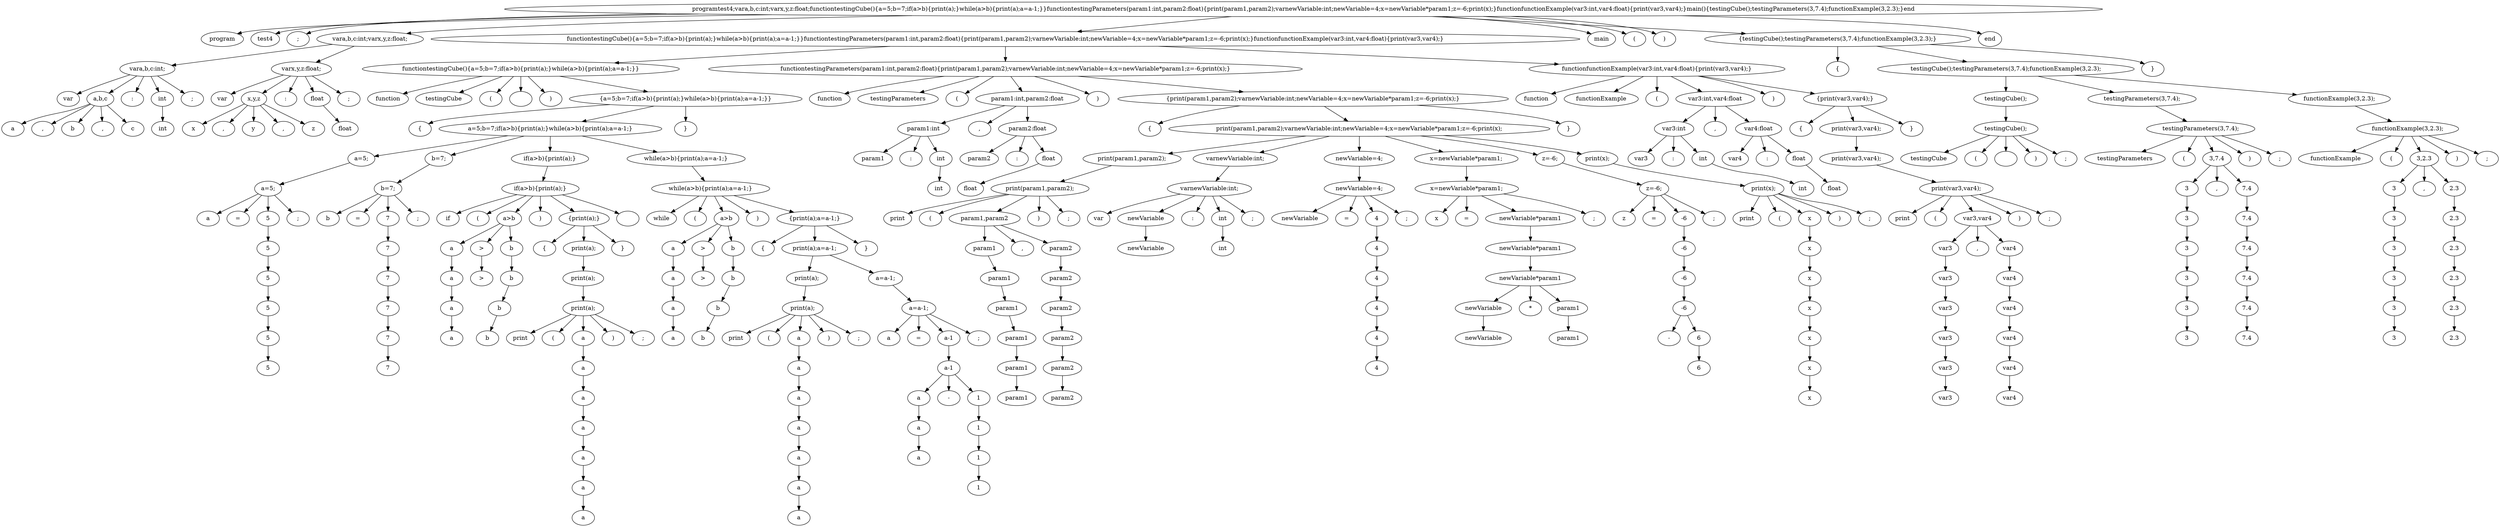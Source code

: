 digraph G {
  node1 [label="programtest4;vara,b,c:int;varx,y,z:float;functiontestingCube(){a=5;b=7;if(a>b){print(a);}while(a>b){print(a);a=a-1;}}functiontestingParameters(param1:int,param2:float){print(param1,param2);varnewVariable:int;newVariable=4;x=newVariable*param1;z=-6;print(x);}functionfunctionExample(var3:int,var4:float){print(var3,var4);}main(){testingCube();testingParameters(3,7.4);functionExample(3,2.3);}end"];
  node1 -> node2;
  node2 [label="program"];
  node1 -> node3;
  node3 [label="test4"];
  node1 -> node4;
  node4 [label=";"];
  node1 -> node5;
  node5 [label="vara,b,c:int;varx,y,z:float;"];
  node5 -> node6;
  node6 [label="vara,b,c:int;"];
  node6 -> node7;
  node7 [label="var"];
  node6 -> node8;
  node8 [label="a,b,c"];
  node8 -> node9;
  node9 [label="a"];
  node8 -> node10;
  node10 [label=","];
  node8 -> node11;
  node11 [label="b"];
  node8 -> node12;
  node12 [label=","];
  node8 -> node13;
  node13 [label="c"];
  node6 -> node14;
  node14 [label=":"];
  node6 -> node15;
  node15 [label="int"];
  node15 -> node16;
  node16 [label="int"];
  node6 -> node17;
  node17 [label=";"];
  node5 -> node18;
  node18 [label="varx,y,z:float;"];
  node18 -> node19;
  node19 [label="var"];
  node18 -> node20;
  node20 [label="x,y,z"];
  node20 -> node21;
  node21 [label="x"];
  node20 -> node22;
  node22 [label=","];
  node20 -> node23;
  node23 [label="y"];
  node20 -> node24;
  node24 [label=","];
  node20 -> node25;
  node25 [label="z"];
  node18 -> node26;
  node26 [label=":"];
  node18 -> node27;
  node27 [label="float"];
  node27 -> node28;
  node28 [label="float"];
  node18 -> node29;
  node29 [label=";"];
  node1 -> node30;
  node30 [label="functiontestingCube(){a=5;b=7;if(a>b){print(a);}while(a>b){print(a);a=a-1;}}functiontestingParameters(param1:int,param2:float){print(param1,param2);varnewVariable:int;newVariable=4;x=newVariable*param1;z=-6;print(x);}functionfunctionExample(var3:int,var4:float){print(var3,var4);}"];
  node30 -> node31;
  node31 [label="functiontestingCube(){a=5;b=7;if(a>b){print(a);}while(a>b){print(a);a=a-1;}}"];
  node31 -> node32;
  node32 [label="function"];
  node31 -> node33;
  node33 [label="testingCube"];
  node31 -> node34;
  node34 [label="("];
  node31 -> node35;
  node35 [label=""];
  node31 -> node36;
  node36 [label=")"];
  node31 -> node37;
  node37 [label="{a=5;b=7;if(a>b){print(a);}while(a>b){print(a);a=a-1;}}"];
  node37 -> node38;
  node38 [label="{"];
  node37 -> node39;
  node39 [label="a=5;b=7;if(a>b){print(a);}while(a>b){print(a);a=a-1;}"];
  node39 -> node40;
  node40 [label="a=5;"];
  node40 -> node41;
  node41 [label="a=5;"];
  node41 -> node42;
  node42 [label="a"];
  node41 -> node43;
  node43 [label="="];
  node41 -> node44;
  node44 [label="5"];
  node44 -> node45;
  node45 [label="5"];
  node45 -> node46;
  node46 [label="5"];
  node46 -> node47;
  node47 [label="5"];
  node47 -> node48;
  node48 [label="5"];
  node48 -> node49;
  node49 [label="5"];
  node41 -> node50;
  node50 [label=";"];
  node39 -> node51;
  node51 [label="b=7;"];
  node51 -> node52;
  node52 [label="b=7;"];
  node52 -> node53;
  node53 [label="b"];
  node52 -> node54;
  node54 [label="="];
  node52 -> node55;
  node55 [label="7"];
  node55 -> node56;
  node56 [label="7"];
  node56 -> node57;
  node57 [label="7"];
  node57 -> node58;
  node58 [label="7"];
  node58 -> node59;
  node59 [label="7"];
  node59 -> node60;
  node60 [label="7"];
  node52 -> node61;
  node61 [label=";"];
  node39 -> node62;
  node62 [label="if(a>b){print(a);}"];
  node62 -> node63;
  node63 [label="if(a>b){print(a);}"];
  node63 -> node64;
  node64 [label="if"];
  node63 -> node65;
  node65 [label="("];
  node63 -> node66;
  node66 [label="a>b"];
  node66 -> node67;
  node67 [label="a"];
  node67 -> node68;
  node68 [label="a"];
  node68 -> node69;
  node69 [label="a"];
  node69 -> node70;
  node70 [label="a"];
  node66 -> node71;
  node71 [label=">"];
  node71 -> node72;
  node72 [label=">"];
  node66 -> node73;
  node73 [label="b"];
  node73 -> node74;
  node74 [label="b"];
  node74 -> node75;
  node75 [label="b"];
  node75 -> node76;
  node76 [label="b"];
  node63 -> node77;
  node77 [label=")"];
  node63 -> node78;
  node78 [label="{print(a);}"];
  node78 -> node79;
  node79 [label="{"];
  node78 -> node80;
  node80 [label="print(a);"];
  node80 -> node81;
  node81 [label="print(a);"];
  node81 -> node82;
  node82 [label="print(a);"];
  node82 -> node83;
  node83 [label="print"];
  node82 -> node84;
  node84 [label="("];
  node82 -> node85;
  node85 [label="a"];
  node85 -> node86;
  node86 [label="a"];
  node86 -> node87;
  node87 [label="a"];
  node87 -> node88;
  node88 [label="a"];
  node88 -> node89;
  node89 [label="a"];
  node89 -> node90;
  node90 [label="a"];
  node90 -> node91;
  node91 [label="a"];
  node82 -> node92;
  node92 [label=")"];
  node82 -> node93;
  node93 [label=";"];
  node78 -> node94;
  node94 [label="}"];
  node63 -> node95;
  node95 [label=""];
  node39 -> node96;
  node96 [label="while(a>b){print(a);a=a-1;}"];
  node96 -> node97;
  node97 [label="while(a>b){print(a);a=a-1;}"];
  node97 -> node98;
  node98 [label="while"];
  node97 -> node99;
  node99 [label="("];
  node97 -> node100;
  node100 [label="a>b"];
  node100 -> node101;
  node101 [label="a"];
  node101 -> node102;
  node102 [label="a"];
  node102 -> node103;
  node103 [label="a"];
  node103 -> node104;
  node104 [label="a"];
  node100 -> node105;
  node105 [label=">"];
  node105 -> node106;
  node106 [label=">"];
  node100 -> node107;
  node107 [label="b"];
  node107 -> node108;
  node108 [label="b"];
  node108 -> node109;
  node109 [label="b"];
  node109 -> node110;
  node110 [label="b"];
  node97 -> node111;
  node111 [label=")"];
  node97 -> node112;
  node112 [label="{print(a);a=a-1;}"];
  node112 -> node113;
  node113 [label="{"];
  node112 -> node114;
  node114 [label="print(a);a=a-1;"];
  node114 -> node115;
  node115 [label="print(a);"];
  node115 -> node116;
  node116 [label="print(a);"];
  node116 -> node117;
  node117 [label="print"];
  node116 -> node118;
  node118 [label="("];
  node116 -> node119;
  node119 [label="a"];
  node119 -> node120;
  node120 [label="a"];
  node120 -> node121;
  node121 [label="a"];
  node121 -> node122;
  node122 [label="a"];
  node122 -> node123;
  node123 [label="a"];
  node123 -> node124;
  node124 [label="a"];
  node124 -> node125;
  node125 [label="a"];
  node116 -> node126;
  node126 [label=")"];
  node116 -> node127;
  node127 [label=";"];
  node114 -> node128;
  node128 [label="a=a-1;"];
  node128 -> node129;
  node129 [label="a=a-1;"];
  node129 -> node130;
  node130 [label="a"];
  node129 -> node131;
  node131 [label="="];
  node129 -> node132;
  node132 [label="a-1"];
  node132 -> node133;
  node133 [label="a-1"];
  node133 -> node134;
  node134 [label="a"];
  node134 -> node135;
  node135 [label="a"];
  node135 -> node136;
  node136 [label="a"];
  node133 -> node137;
  node137 [label="-"];
  node133 -> node138;
  node138 [label="1"];
  node138 -> node139;
  node139 [label="1"];
  node139 -> node140;
  node140 [label="1"];
  node140 -> node141;
  node141 [label="1"];
  node129 -> node142;
  node142 [label=";"];
  node112 -> node143;
  node143 [label="}"];
  node37 -> node144;
  node144 [label="}"];
  node30 -> node145;
  node145 [label="functiontestingParameters(param1:int,param2:float){print(param1,param2);varnewVariable:int;newVariable=4;x=newVariable*param1;z=-6;print(x);}"];
  node145 -> node146;
  node146 [label="function"];
  node145 -> node147;
  node147 [label="testingParameters"];
  node145 -> node148;
  node148 [label="("];
  node145 -> node149;
  node149 [label="param1:int,param2:float"];
  node149 -> node150;
  node150 [label="param1:int"];
  node150 -> node151;
  node151 [label="param1"];
  node150 -> node152;
  node152 [label=":"];
  node150 -> node153;
  node153 [label="int"];
  node153 -> node154;
  node154 [label="int"];
  node149 -> node155;
  node155 [label=","];
  node149 -> node156;
  node156 [label="param2:float"];
  node156 -> node157;
  node157 [label="param2"];
  node156 -> node158;
  node158 [label=":"];
  node156 -> node159;
  node159 [label="float"];
  node159 -> node160;
  node160 [label="float"];
  node145 -> node161;
  node161 [label=")"];
  node145 -> node162;
  node162 [label="{print(param1,param2);varnewVariable:int;newVariable=4;x=newVariable*param1;z=-6;print(x);}"];
  node162 -> node163;
  node163 [label="{"];
  node162 -> node164;
  node164 [label="print(param1,param2);varnewVariable:int;newVariable=4;x=newVariable*param1;z=-6;print(x);"];
  node164 -> node165;
  node165 [label="print(param1,param2);"];
  node165 -> node166;
  node166 [label="print(param1,param2);"];
  node166 -> node167;
  node167 [label="print"];
  node166 -> node168;
  node168 [label="("];
  node166 -> node169;
  node169 [label="param1,param2"];
  node169 -> node170;
  node170 [label="param1"];
  node170 -> node171;
  node171 [label="param1"];
  node171 -> node172;
  node172 [label="param1"];
  node172 -> node173;
  node173 [label="param1"];
  node173 -> node174;
  node174 [label="param1"];
  node174 -> node175;
  node175 [label="param1"];
  node169 -> node176;
  node176 [label=","];
  node169 -> node177;
  node177 [label="param2"];
  node177 -> node178;
  node178 [label="param2"];
  node178 -> node179;
  node179 [label="param2"];
  node179 -> node180;
  node180 [label="param2"];
  node180 -> node181;
  node181 [label="param2"];
  node181 -> node182;
  node182 [label="param2"];
  node166 -> node183;
  node183 [label=")"];
  node166 -> node184;
  node184 [label=";"];
  node164 -> node185;
  node185 [label="varnewVariable:int;"];
  node185 -> node186;
  node186 [label="varnewVariable:int;"];
  node186 -> node187;
  node187 [label="var"];
  node186 -> node188;
  node188 [label="newVariable"];
  node188 -> node189;
  node189 [label="newVariable"];
  node186 -> node190;
  node190 [label=":"];
  node186 -> node191;
  node191 [label="int"];
  node191 -> node192;
  node192 [label="int"];
  node186 -> node193;
  node193 [label=";"];
  node164 -> node194;
  node194 [label="newVariable=4;"];
  node194 -> node195;
  node195 [label="newVariable=4;"];
  node195 -> node196;
  node196 [label="newVariable"];
  node195 -> node197;
  node197 [label="="];
  node195 -> node198;
  node198 [label="4"];
  node198 -> node199;
  node199 [label="4"];
  node199 -> node200;
  node200 [label="4"];
  node200 -> node201;
  node201 [label="4"];
  node201 -> node202;
  node202 [label="4"];
  node202 -> node203;
  node203 [label="4"];
  node195 -> node204;
  node204 [label=";"];
  node164 -> node205;
  node205 [label="x=newVariable*param1;"];
  node205 -> node206;
  node206 [label="x=newVariable*param1;"];
  node206 -> node207;
  node207 [label="x"];
  node206 -> node208;
  node208 [label="="];
  node206 -> node209;
  node209 [label="newVariable*param1"];
  node209 -> node210;
  node210 [label="newVariable*param1"];
  node210 -> node211;
  node211 [label="newVariable*param1"];
  node211 -> node212;
  node212 [label="newVariable"];
  node212 -> node213;
  node213 [label="newVariable"];
  node211 -> node214;
  node214 [label="*"];
  node211 -> node215;
  node215 [label="param1"];
  node215 -> node216;
  node216 [label="param1"];
  node206 -> node217;
  node217 [label=";"];
  node164 -> node218;
  node218 [label="z=-6;"];
  node218 -> node219;
  node219 [label="z=-6;"];
  node219 -> node220;
  node220 [label="z"];
  node219 -> node221;
  node221 [label="="];
  node219 -> node222;
  node222 [label="-6"];
  node222 -> node223;
  node223 [label="-6"];
  node223 -> node224;
  node224 [label="-6"];
  node224 -> node225;
  node225 [label="-6"];
  node225 -> node226;
  node226 [label="-"];
  node225 -> node227;
  node227 [label="6"];
  node227 -> node228;
  node228 [label="6"];
  node219 -> node229;
  node229 [label=";"];
  node164 -> node230;
  node230 [label="print(x);"];
  node230 -> node231;
  node231 [label="print(x);"];
  node231 -> node232;
  node232 [label="print"];
  node231 -> node233;
  node233 [label="("];
  node231 -> node234;
  node234 [label="x"];
  node234 -> node235;
  node235 [label="x"];
  node235 -> node236;
  node236 [label="x"];
  node236 -> node237;
  node237 [label="x"];
  node237 -> node238;
  node238 [label="x"];
  node238 -> node239;
  node239 [label="x"];
  node239 -> node240;
  node240 [label="x"];
  node231 -> node241;
  node241 [label=")"];
  node231 -> node242;
  node242 [label=";"];
  node162 -> node243;
  node243 [label="}"];
  node30 -> node244;
  node244 [label="functionfunctionExample(var3:int,var4:float){print(var3,var4);}"];
  node244 -> node245;
  node245 [label="function"];
  node244 -> node246;
  node246 [label="functionExample"];
  node244 -> node247;
  node247 [label="("];
  node244 -> node248;
  node248 [label="var3:int,var4:float"];
  node248 -> node249;
  node249 [label="var3:int"];
  node249 -> node250;
  node250 [label="var3"];
  node249 -> node251;
  node251 [label=":"];
  node249 -> node252;
  node252 [label="int"];
  node252 -> node253;
  node253 [label="int"];
  node248 -> node254;
  node254 [label=","];
  node248 -> node255;
  node255 [label="var4:float"];
  node255 -> node256;
  node256 [label="var4"];
  node255 -> node257;
  node257 [label=":"];
  node255 -> node258;
  node258 [label="float"];
  node258 -> node259;
  node259 [label="float"];
  node244 -> node260;
  node260 [label=")"];
  node244 -> node261;
  node261 [label="{print(var3,var4);}"];
  node261 -> node262;
  node262 [label="{"];
  node261 -> node263;
  node263 [label="print(var3,var4);"];
  node263 -> node264;
  node264 [label="print(var3,var4);"];
  node264 -> node265;
  node265 [label="print(var3,var4);"];
  node265 -> node266;
  node266 [label="print"];
  node265 -> node267;
  node267 [label="("];
  node265 -> node268;
  node268 [label="var3,var4"];
  node268 -> node269;
  node269 [label="var3"];
  node269 -> node270;
  node270 [label="var3"];
  node270 -> node271;
  node271 [label="var3"];
  node271 -> node272;
  node272 [label="var3"];
  node272 -> node273;
  node273 [label="var3"];
  node273 -> node274;
  node274 [label="var3"];
  node268 -> node275;
  node275 [label=","];
  node268 -> node276;
  node276 [label="var4"];
  node276 -> node277;
  node277 [label="var4"];
  node277 -> node278;
  node278 [label="var4"];
  node278 -> node279;
  node279 [label="var4"];
  node279 -> node280;
  node280 [label="var4"];
  node280 -> node281;
  node281 [label="var4"];
  node265 -> node282;
  node282 [label=")"];
  node265 -> node283;
  node283 [label=";"];
  node261 -> node284;
  node284 [label="}"];
  node1 -> node285;
  node285 [label="main"];
  node1 -> node286;
  node286 [label="("];
  node1 -> node287;
  node287 [label=")"];
  node1 -> node288;
  node288 [label="{testingCube();testingParameters(3,7.4);functionExample(3,2.3);}"];
  node288 -> node289;
  node289 [label="{"];
  node288 -> node290;
  node290 [label="testingCube();testingParameters(3,7.4);functionExample(3,2.3);"];
  node290 -> node291;
  node291 [label="testingCube();"];
  node291 -> node292;
  node292 [label="testingCube();"];
  node292 -> node293;
  node293 [label="testingCube"];
  node292 -> node294;
  node294 [label="("];
  node292 -> node295;
  node295 [label=""];
  node292 -> node296;
  node296 [label=")"];
  node292 -> node297;
  node297 [label=";"];
  node290 -> node298;
  node298 [label="testingParameters(3,7.4);"];
  node298 -> node299;
  node299 [label="testingParameters(3,7.4);"];
  node299 -> node300;
  node300 [label="testingParameters"];
  node299 -> node301;
  node301 [label="("];
  node299 -> node302;
  node302 [label="3,7.4"];
  node302 -> node303;
  node303 [label="3"];
  node303 -> node304;
  node304 [label="3"];
  node304 -> node305;
  node305 [label="3"];
  node305 -> node306;
  node306 [label="3"];
  node306 -> node307;
  node307 [label="3"];
  node307 -> node308;
  node308 [label="3"];
  node302 -> node309;
  node309 [label=","];
  node302 -> node310;
  node310 [label="7.4"];
  node310 -> node311;
  node311 [label="7.4"];
  node311 -> node312;
  node312 [label="7.4"];
  node312 -> node313;
  node313 [label="7.4"];
  node313 -> node314;
  node314 [label="7.4"];
  node314 -> node315;
  node315 [label="7.4"];
  node299 -> node316;
  node316 [label=")"];
  node299 -> node317;
  node317 [label=";"];
  node290 -> node318;
  node318 [label="functionExample(3,2.3);"];
  node318 -> node319;
  node319 [label="functionExample(3,2.3);"];
  node319 -> node320;
  node320 [label="functionExample"];
  node319 -> node321;
  node321 [label="("];
  node319 -> node322;
  node322 [label="3,2.3"];
  node322 -> node323;
  node323 [label="3"];
  node323 -> node324;
  node324 [label="3"];
  node324 -> node325;
  node325 [label="3"];
  node325 -> node326;
  node326 [label="3"];
  node326 -> node327;
  node327 [label="3"];
  node327 -> node328;
  node328 [label="3"];
  node322 -> node329;
  node329 [label=","];
  node322 -> node330;
  node330 [label="2.3"];
  node330 -> node331;
  node331 [label="2.3"];
  node331 -> node332;
  node332 [label="2.3"];
  node332 -> node333;
  node333 [label="2.3"];
  node333 -> node334;
  node334 [label="2.3"];
  node334 -> node335;
  node335 [label="2.3"];
  node319 -> node336;
  node336 [label=")"];
  node319 -> node337;
  node337 [label=";"];
  node288 -> node338;
  node338 [label="}"];
  node1 -> node339;
  node339 [label="end"];
}
